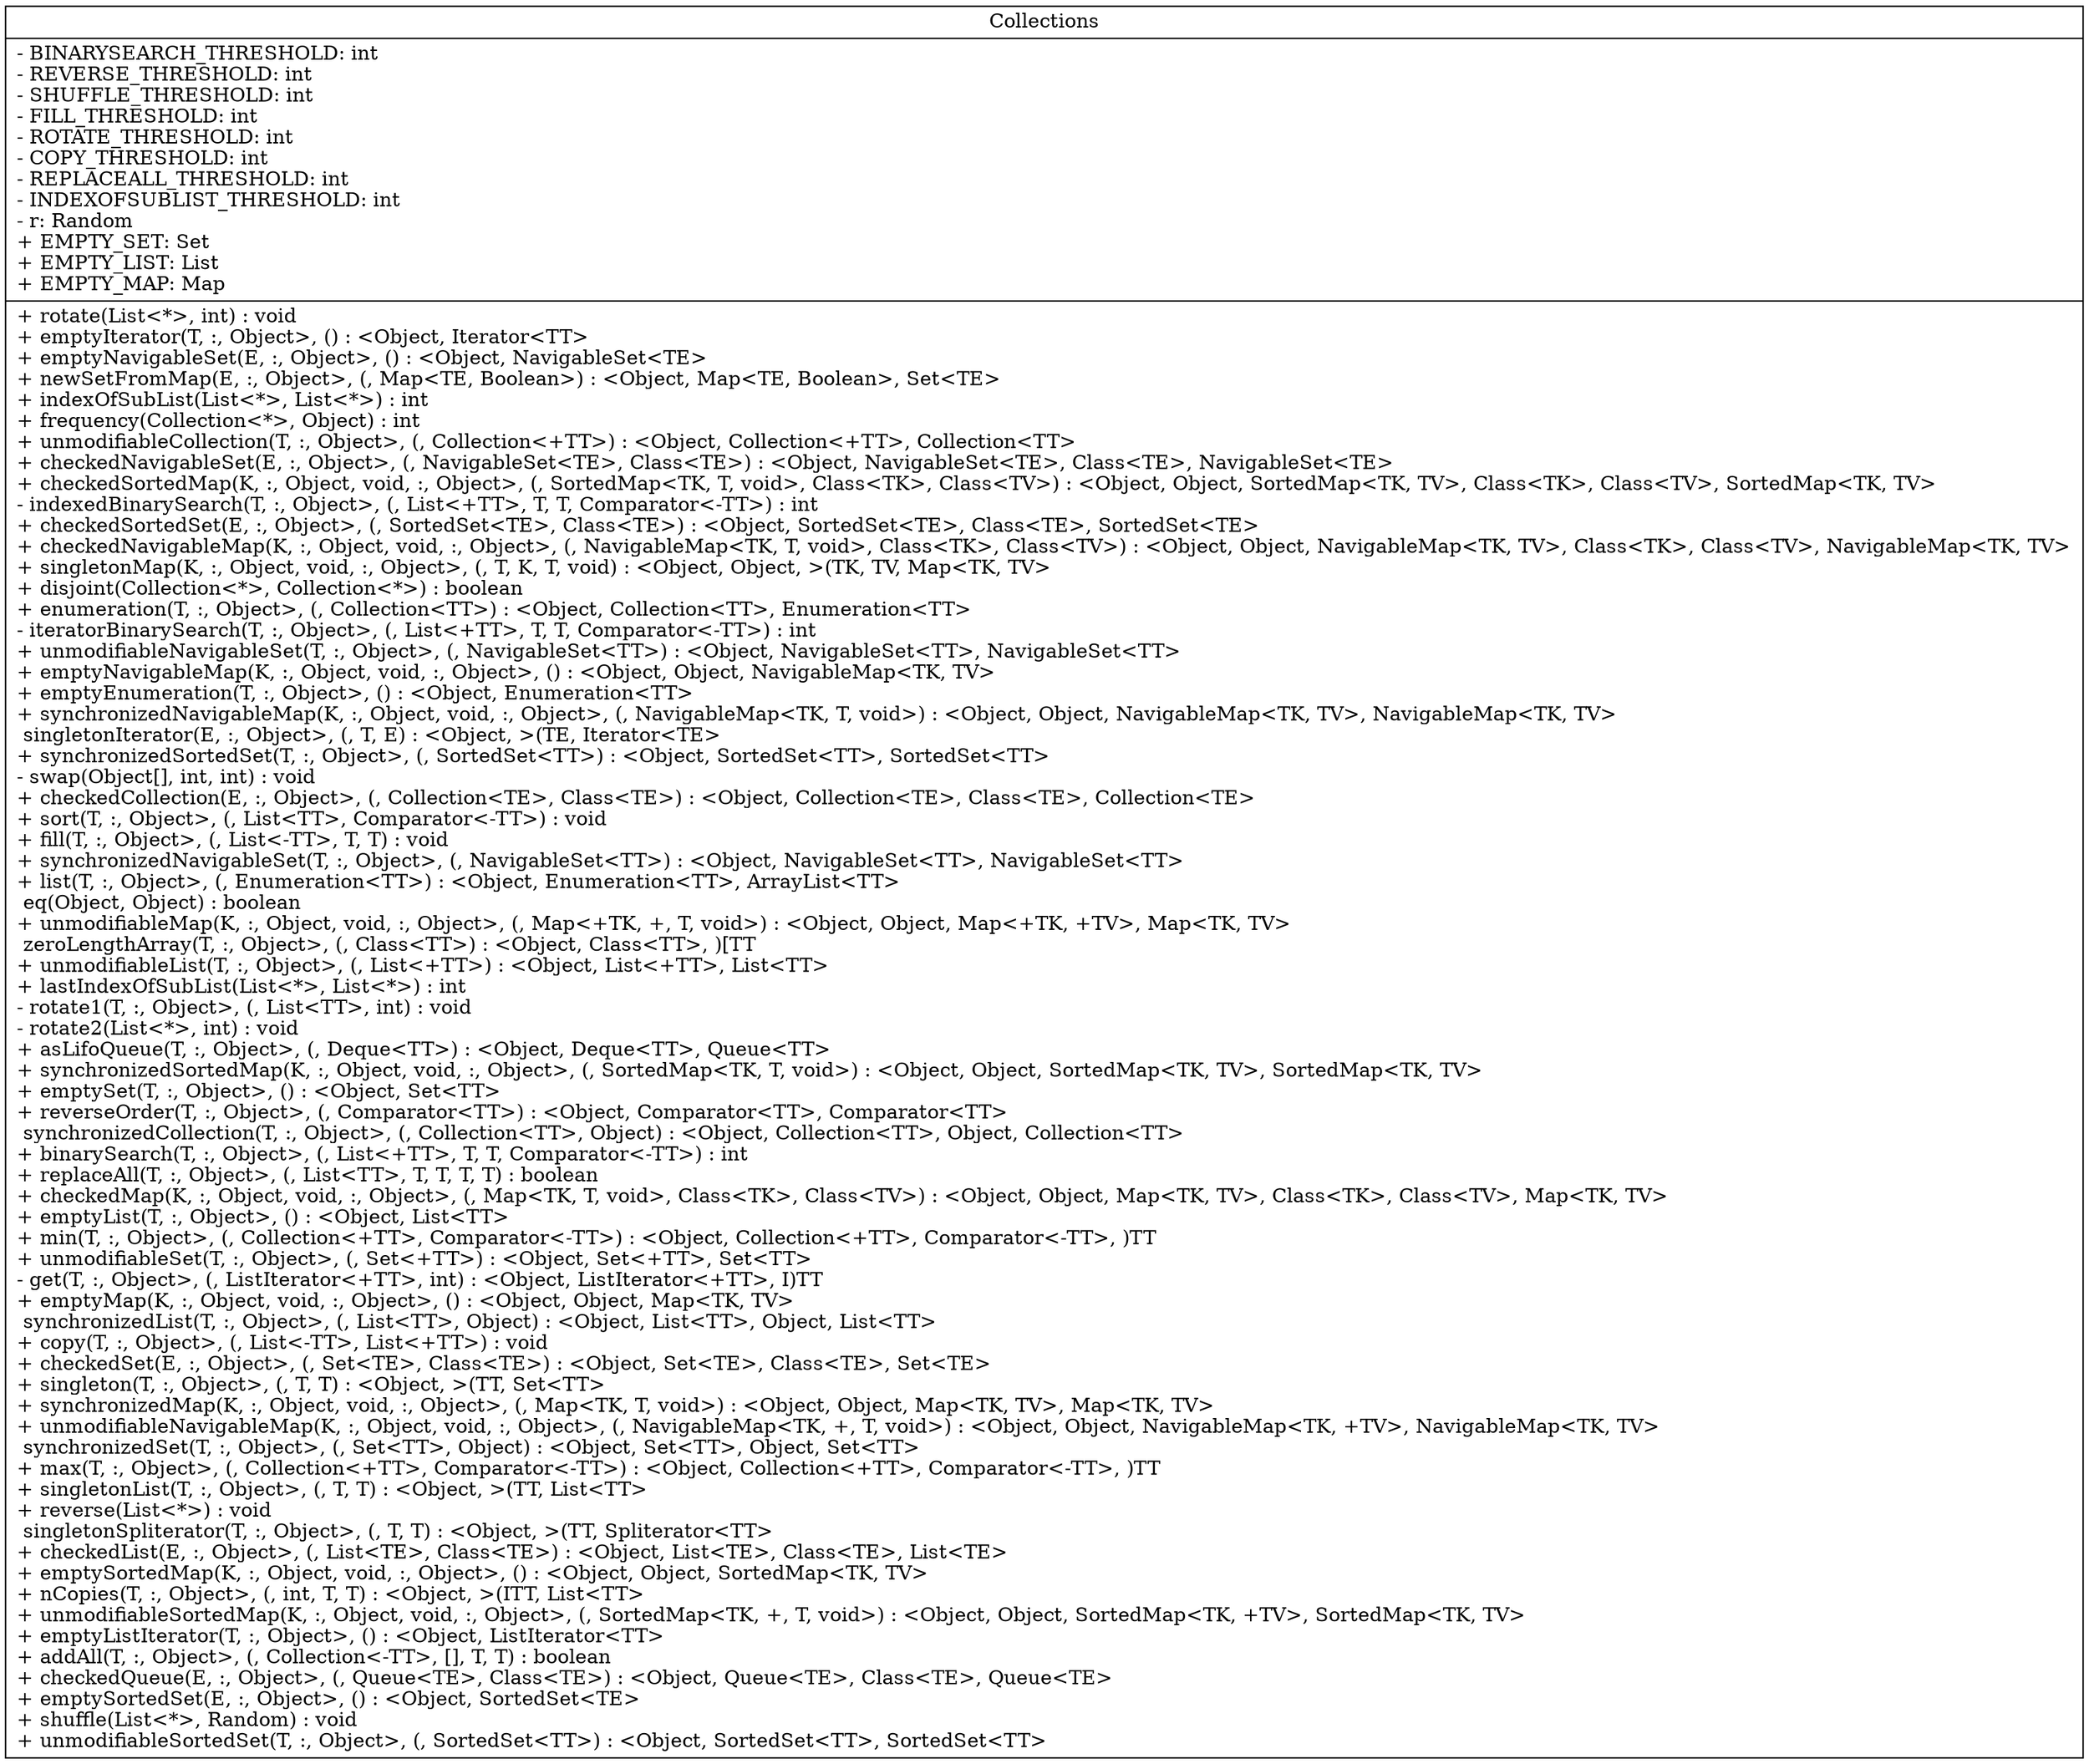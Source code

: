 digraph G{
	node [shape = "record"]
Collections [
	label = "{Collections|
	- BINARYSEARCH_THRESHOLD: int\l
	- REVERSE_THRESHOLD: int\l
	- SHUFFLE_THRESHOLD: int\l
	- FILL_THRESHOLD: int\l
	- ROTATE_THRESHOLD: int\l
	- COPY_THRESHOLD: int\l
	- REPLACEALL_THRESHOLD: int\l
	- INDEXOFSUBLIST_THRESHOLD: int\l
	- r: Random\l
	+ EMPTY_SET: Set\l
	+ EMPTY_LIST: List\l
	+ EMPTY_MAP: Map\l
	|
	+ rotate(List\<*\>, int) : void\l
	+ emptyIterator(T, :, Object\>, () : \<Object, Iterator\<TT\>\l
	+ emptyNavigableSet(E, :, Object\>, () : \<Object, NavigableSet\<TE\>\l
	+ newSetFromMap(E, :, Object\>, (, Map\<TE, Boolean\>) : \<Object, Map\<TE, Boolean\>, Set\<TE\>\l
	+ indexOfSubList(List\<*\>, List\<*\>) : int\l
	+ frequency(Collection\<*\>, Object) : int\l
	+ unmodifiableCollection(T, :, Object\>, (, Collection\<+TT\>) : \<Object, Collection\<+TT\>, Collection\<TT\>\l
	+ checkedNavigableSet(E, :, Object\>, (, NavigableSet\<TE\>, Class\<TE\>) : \<Object, NavigableSet\<TE\>, Class\<TE\>, NavigableSet\<TE\>\l
	+ checkedSortedMap(K, :, Object, void, :, Object\>, (, SortedMap\<TK, T, void\>, Class\<TK\>, Class\<TV\>) : \<Object, Object, SortedMap\<TK, TV\>, Class\<TK\>, Class\<TV\>, SortedMap\<TK, TV\>\l
	- indexedBinarySearch(T, :, Object\>, (, List\<+TT\>, T, T, Comparator\<-TT\>) : int\l
	+ checkedSortedSet(E, :, Object\>, (, SortedSet\<TE\>, Class\<TE\>) : \<Object, SortedSet\<TE\>, Class\<TE\>, SortedSet\<TE\>\l
	+ checkedNavigableMap(K, :, Object, void, :, Object\>, (, NavigableMap\<TK, T, void\>, Class\<TK\>, Class\<TV\>) : \<Object, Object, NavigableMap\<TK, TV\>, Class\<TK\>, Class\<TV\>, NavigableMap\<TK, TV\>\l
	+ singletonMap(K, :, Object, void, :, Object\>, (, T, K, T, void) : \<Object, Object, \>(TK, TV, Map\<TK, TV\>\l
	+ disjoint(Collection\<*\>, Collection\<*\>) : boolean\l
	+ enumeration(T, :, Object\>, (, Collection\<TT\>) : \<Object, Collection\<TT\>, Enumeration\<TT\>\l
	- iteratorBinarySearch(T, :, Object\>, (, List\<+TT\>, T, T, Comparator\<-TT\>) : int\l
	+ unmodifiableNavigableSet(T, :, Object\>, (, NavigableSet\<TT\>) : \<Object, NavigableSet\<TT\>, NavigableSet\<TT\>\l
	+ emptyNavigableMap(K, :, Object, void, :, Object\>, () : \<Object, Object, NavigableMap\<TK, TV\>\l
	+ emptyEnumeration(T, :, Object\>, () : \<Object, Enumeration\<TT\>\l
	+ synchronizedNavigableMap(K, :, Object, void, :, Object\>, (, NavigableMap\<TK, T, void\>) : \<Object, Object, NavigableMap\<TK, TV\>, NavigableMap\<TK, TV\>\l
	 singletonIterator(E, :, Object\>, (, T, E) : \<Object, \>(TE, Iterator\<TE\>\l
	+ synchronizedSortedSet(T, :, Object\>, (, SortedSet\<TT\>) : \<Object, SortedSet\<TT\>, SortedSet\<TT\>\l
	- swap(Object[], int, int) : void\l
	+ checkedCollection(E, :, Object\>, (, Collection\<TE\>, Class\<TE\>) : \<Object, Collection\<TE\>, Class\<TE\>, Collection\<TE\>\l
	+ sort(T, :, Object\>, (, List\<TT\>, Comparator\<-TT\>) : void\l
	+ fill(T, :, Object\>, (, List\<-TT\>, T, T) : void\l
	+ synchronizedNavigableSet(T, :, Object\>, (, NavigableSet\<TT\>) : \<Object, NavigableSet\<TT\>, NavigableSet\<TT\>\l
	+ list(T, :, Object\>, (, Enumeration\<TT\>) : \<Object, Enumeration\<TT\>, ArrayList\<TT\>\l
	 eq(Object, Object) : boolean\l
	+ unmodifiableMap(K, :, Object, void, :, Object\>, (, Map\<+TK, +, T, void\>) : \<Object, Object, Map\<+TK, +TV\>, Map\<TK, TV\>\l
	 zeroLengthArray(T, :, Object\>, (, Class\<TT\>) : \<Object, Class\<TT\>, )[TT\l
	+ unmodifiableList(T, :, Object\>, (, List\<+TT\>) : \<Object, List\<+TT\>, List\<TT\>\l
	+ lastIndexOfSubList(List\<*\>, List\<*\>) : int\l
	- rotate1(T, :, Object\>, (, List\<TT\>, int) : void\l
	- rotate2(List\<*\>, int) : void\l
	+ asLifoQueue(T, :, Object\>, (, Deque\<TT\>) : \<Object, Deque\<TT\>, Queue\<TT\>\l
	+ synchronizedSortedMap(K, :, Object, void, :, Object\>, (, SortedMap\<TK, T, void\>) : \<Object, Object, SortedMap\<TK, TV\>, SortedMap\<TK, TV\>\l
	+ emptySet(T, :, Object\>, () : \<Object, Set\<TT\>\l
	+ reverseOrder(T, :, Object\>, (, Comparator\<TT\>) : \<Object, Comparator\<TT\>, Comparator\<TT\>\l
	 synchronizedCollection(T, :, Object\>, (, Collection\<TT\>, Object) : \<Object, Collection\<TT\>, Object, Collection\<TT\>\l
	+ binarySearch(T, :, Object\>, (, List\<+TT\>, T, T, Comparator\<-TT\>) : int\l
	+ replaceAll(T, :, Object\>, (, List\<TT\>, T, T, T, T) : boolean\l
	+ checkedMap(K, :, Object, void, :, Object\>, (, Map\<TK, T, void\>, Class\<TK\>, Class\<TV\>) : \<Object, Object, Map\<TK, TV\>, Class\<TK\>, Class\<TV\>, Map\<TK, TV\>\l
	+ emptyList(T, :, Object\>, () : \<Object, List\<TT\>\l
	+ min(T, :, Object\>, (, Collection\<+TT\>, Comparator\<-TT\>) : \<Object, Collection\<+TT\>, Comparator\<-TT\>, )TT\l
	+ unmodifiableSet(T, :, Object\>, (, Set\<+TT\>) : \<Object, Set\<+TT\>, Set\<TT\>\l
	- get(T, :, Object\>, (, ListIterator\<+TT\>, int) : \<Object, ListIterator\<+TT\>, I)TT\l
	+ emptyMap(K, :, Object, void, :, Object\>, () : \<Object, Object, Map\<TK, TV\>\l
	 synchronizedList(T, :, Object\>, (, List\<TT\>, Object) : \<Object, List\<TT\>, Object, List\<TT\>\l
	+ copy(T, :, Object\>, (, List\<-TT\>, List\<+TT\>) : void\l
	+ checkedSet(E, :, Object\>, (, Set\<TE\>, Class\<TE\>) : \<Object, Set\<TE\>, Class\<TE\>, Set\<TE\>\l
	+ singleton(T, :, Object\>, (, T, T) : \<Object, \>(TT, Set\<TT\>\l
	+ synchronizedMap(K, :, Object, void, :, Object\>, (, Map\<TK, T, void\>) : \<Object, Object, Map\<TK, TV\>, Map\<TK, TV\>\l
	+ unmodifiableNavigableMap(K, :, Object, void, :, Object\>, (, NavigableMap\<TK, +, T, void\>) : \<Object, Object, NavigableMap\<TK, +TV\>, NavigableMap\<TK, TV\>\l
	 synchronizedSet(T, :, Object\>, (, Set\<TT\>, Object) : \<Object, Set\<TT\>, Object, Set\<TT\>\l
	+ max(T, :, Object\>, (, Collection\<+TT\>, Comparator\<-TT\>) : \<Object, Collection\<+TT\>, Comparator\<-TT\>, )TT\l
	+ singletonList(T, :, Object\>, (, T, T) : \<Object, \>(TT, List\<TT\>\l
	+ reverse(List\<*\>) : void\l
	 singletonSpliterator(T, :, Object\>, (, T, T) : \<Object, \>(TT, Spliterator\<TT\>\l
	+ checkedList(E, :, Object\>, (, List\<TE\>, Class\<TE\>) : \<Object, List\<TE\>, Class\<TE\>, List\<TE\>\l
	+ emptySortedMap(K, :, Object, void, :, Object\>, () : \<Object, Object, SortedMap\<TK, TV\>\l
	+ nCopies(T, :, Object\>, (, int, T, T) : \<Object, \>(ITT, List\<TT\>\l
	+ unmodifiableSortedMap(K, :, Object, void, :, Object\>, (, SortedMap\<TK, +, T, void\>) : \<Object, Object, SortedMap\<TK, +TV\>, SortedMap\<TK, TV\>\l
	+ emptyListIterator(T, :, Object\>, () : \<Object, ListIterator\<TT\>\l
	+ addAll(T, :, Object\>, (, Collection\<-TT\>, [], T, T) : boolean\l
	+ checkedQueue(E, :, Object\>, (, Queue\<TE\>, Class\<TE\>) : \<Object, Queue\<TE\>, Class\<TE\>, Queue\<TE\>\l
	+ emptySortedSet(E, :, Object\>, () : \<Object, SortedSet\<TE\>\l
	+ shuffle(List\<*\>, Random) : void\l
	+ unmodifiableSortedSet(T, :, Object\>, (, SortedSet\<TT\>) : \<Object, SortedSet\<TT\>, SortedSet\<TT\>\l
	}"
	]
}